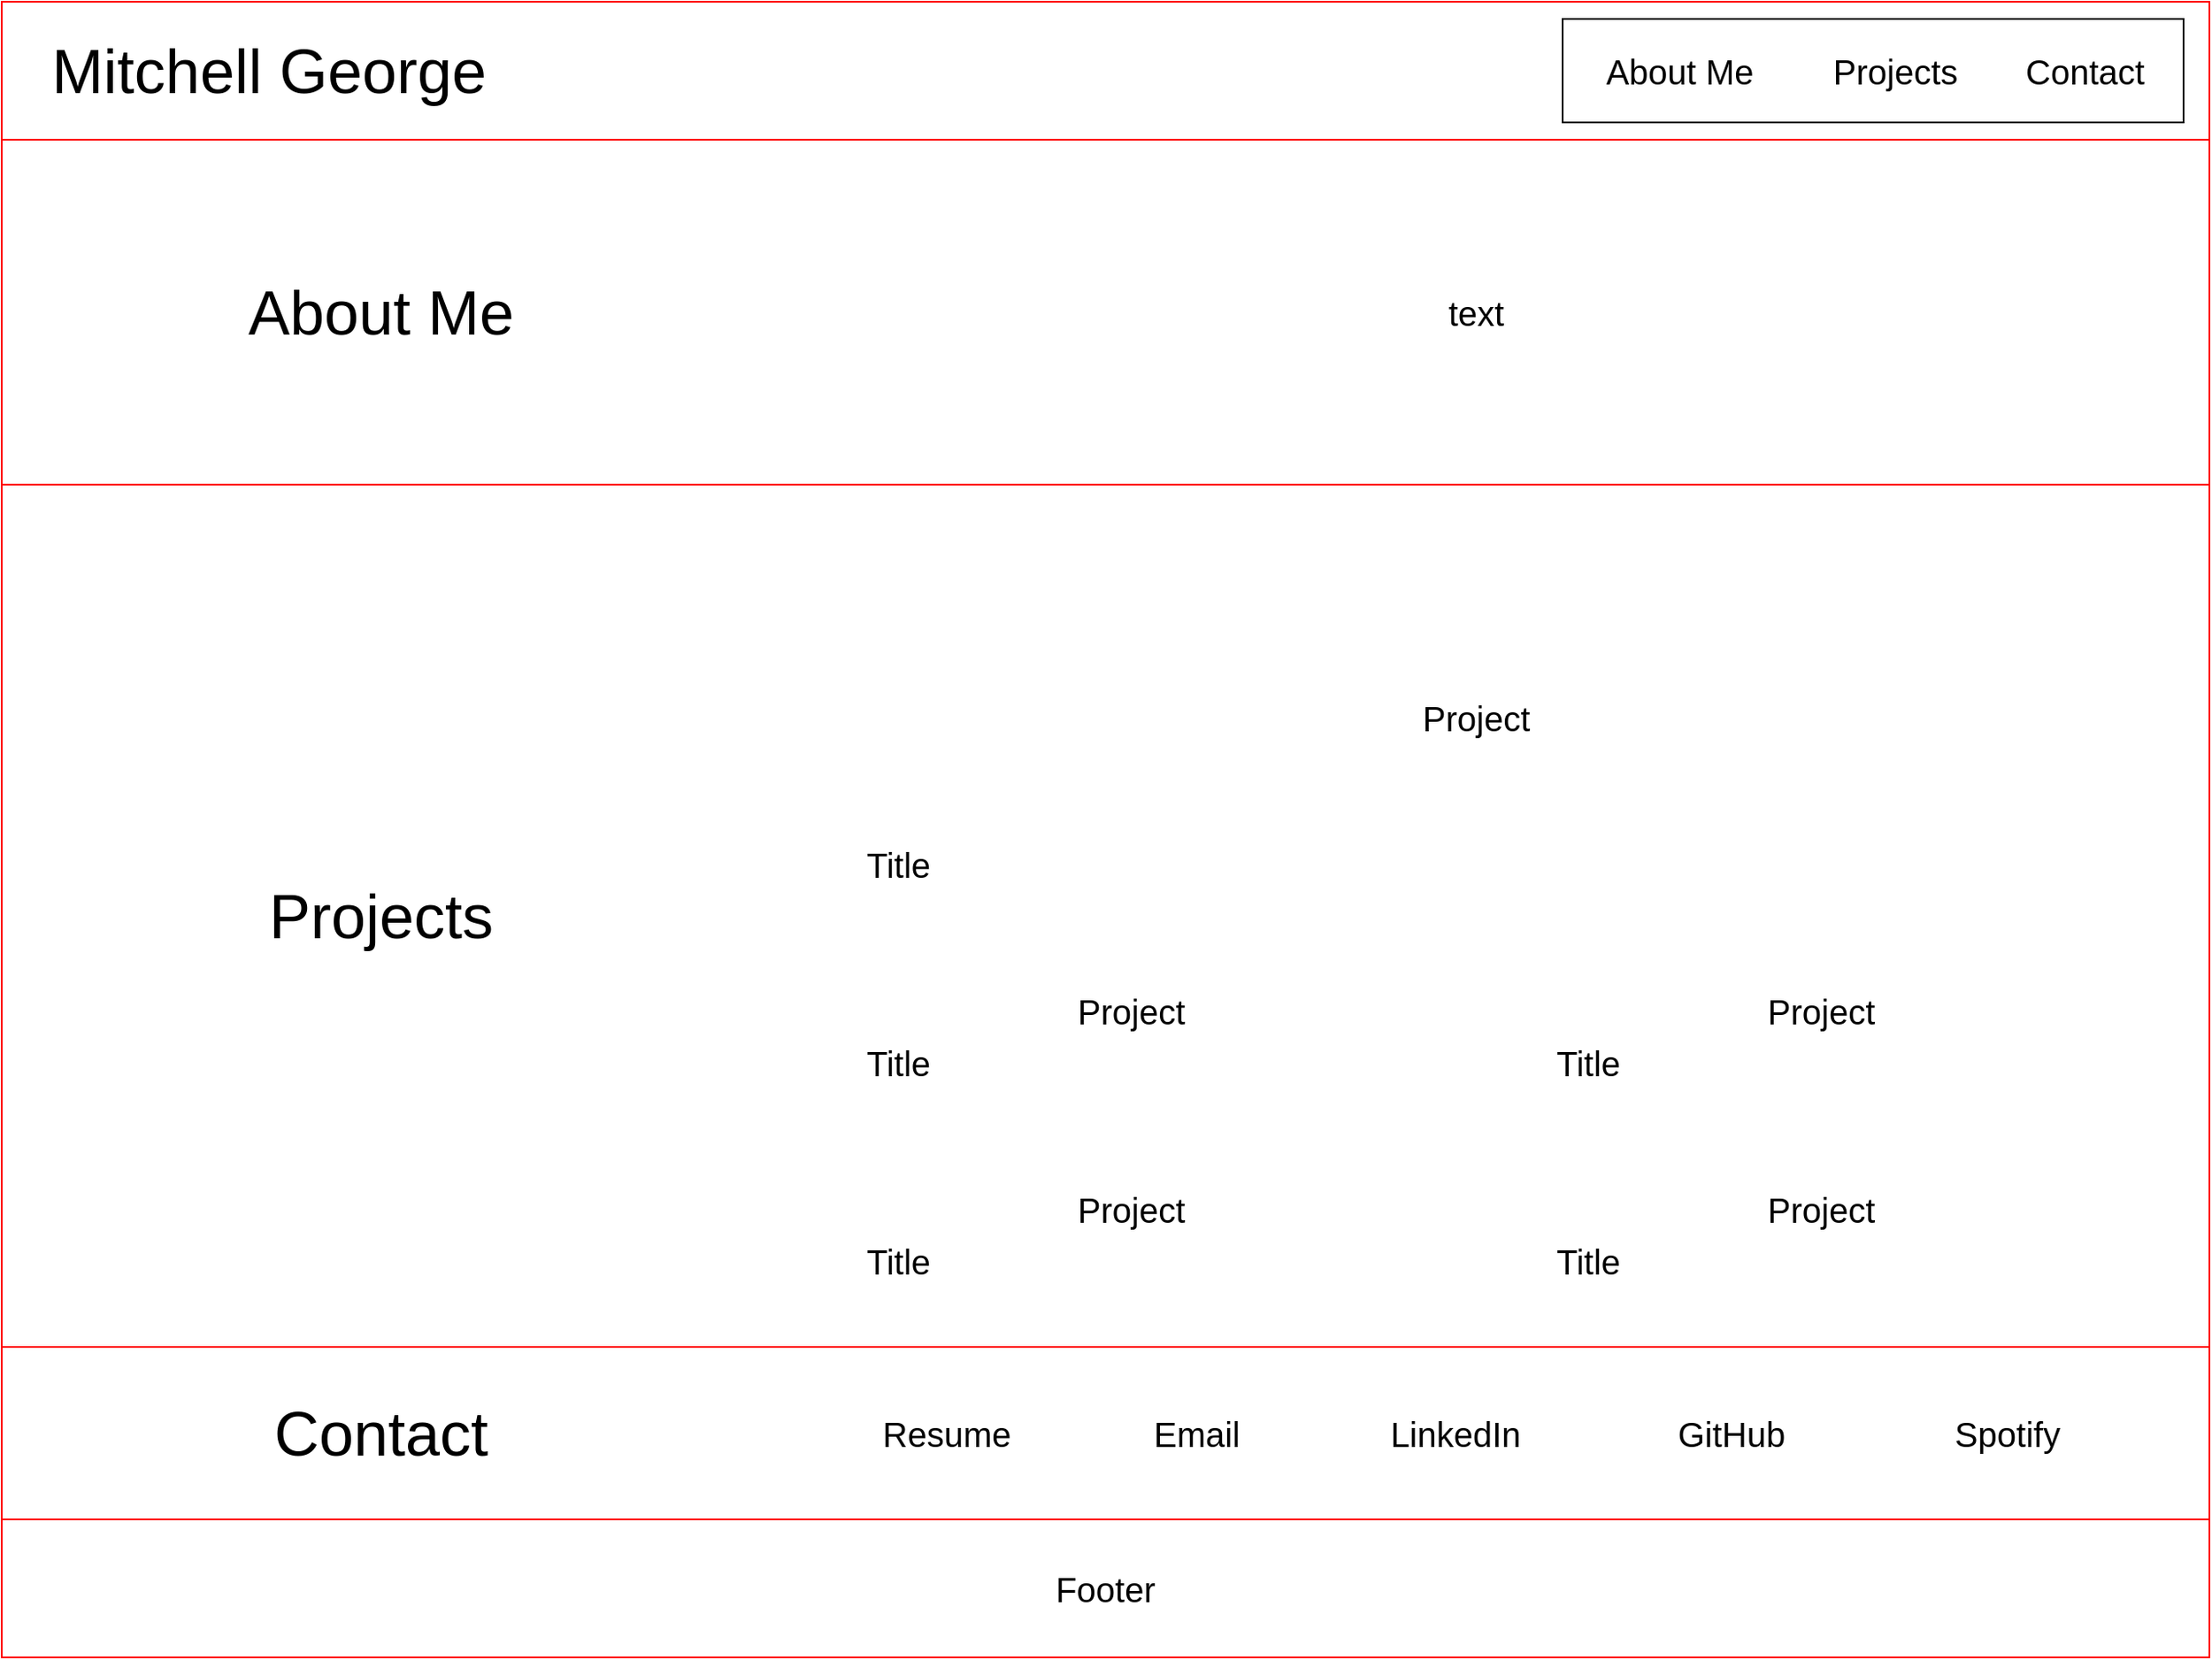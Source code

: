 <mxfile>
    <diagram id="h0gWM__qEogadQGdMKrz" name="Page-1">
        <mxGraphModel dx="1300" dy="1022" grid="1" gridSize="10" guides="1" tooltips="1" connect="1" arrows="1" fold="1" page="0" pageScale="1" pageWidth="850" pageHeight="1100" background="none" math="0" shadow="0">
            <root>
                <mxCell id="0"/>
                <mxCell id="1" parent="0"/>
                <mxCell id="-bhdE2tVJ8x3mW5nTVf4-1" value="" style="rounded=0;whiteSpace=wrap;html=1;strokeColor=#FF0000;fillColor=none;" parent="1" vertex="1">
                    <mxGeometry width="1280" height="80" as="geometry"/>
                </mxCell>
                <mxCell id="2" value="" style="whiteSpace=wrap;html=1;fillColor=none;" vertex="1" parent="1">
                    <mxGeometry x="905" y="10" width="360" height="60" as="geometry"/>
                </mxCell>
                <mxCell id="-bhdE2tVJ8x3mW5nTVf4-2" value="Mitchell George" style="rounded=0;whiteSpace=wrap;html=1;fontSize=36;strokeColor=#FFFFFF;fillColor=none;" parent="1" vertex="1">
                    <mxGeometry x="20" y="15" width="270" height="50" as="geometry"/>
                </mxCell>
                <mxCell id="-bhdE2tVJ8x3mW5nTVf4-3" value="About Me" style="rounded=0;whiteSpace=wrap;html=1;fontSize=20;strokeColor=#FFFFFF;fillColor=none;" parent="1" vertex="1">
                    <mxGeometry x="922.5" y="25" width="100" height="30" as="geometry"/>
                </mxCell>
                <mxCell id="-bhdE2tVJ8x3mW5nTVf4-4" value="Projects" style="rounded=0;whiteSpace=wrap;html=1;fontSize=20;strokeColor=#FFFFFF;fillColor=none;" parent="1" vertex="1">
                    <mxGeometry x="1052.5" y="25" width="90" height="30" as="geometry"/>
                </mxCell>
                <mxCell id="-bhdE2tVJ8x3mW5nTVf4-5" value="Contact" style="rounded=0;whiteSpace=wrap;html=1;fontSize=20;strokeColor=#FFFFFF;fillColor=none;" parent="1" vertex="1">
                    <mxGeometry x="1167.5" y="25" width="80" height="30" as="geometry"/>
                </mxCell>
                <mxCell id="-bhdE2tVJ8x3mW5nTVf4-7" value="" style="rounded=0;whiteSpace=wrap;html=1;fontSize=36;strokeColor=#FF0000;fillColor=none;" parent="1" vertex="1">
                    <mxGeometry y="80" width="1280" height="200" as="geometry"/>
                </mxCell>
                <mxCell id="-bhdE2tVJ8x3mW5nTVf4-8" value="" style="rounded=0;whiteSpace=wrap;html=1;fontSize=36;strokeColor=#FF0000;fillColor=none;" parent="1" vertex="1">
                    <mxGeometry y="280" width="1280" height="500" as="geometry"/>
                </mxCell>
                <mxCell id="-bhdE2tVJ8x3mW5nTVf4-9" value="" style="rounded=0;whiteSpace=wrap;html=1;fontSize=36;strokeColor=#FF0000;fillColor=none;" parent="1" vertex="1">
                    <mxGeometry y="780" width="1280" height="100" as="geometry"/>
                </mxCell>
                <mxCell id="-bhdE2tVJ8x3mW5nTVf4-10" value="Footer" style="rounded=0;whiteSpace=wrap;html=1;strokeColor=#FF0000;fontSize=20;fillColor=none;" parent="1" vertex="1">
                    <mxGeometry y="880" width="1280" height="80" as="geometry"/>
                </mxCell>
                <mxCell id="-bhdE2tVJ8x3mW5nTVf4-11" value="About Me&lt;span style=&quot;color: rgba(0 , 0 , 0 , 0) ; font-family: monospace ; font-size: 0px&quot;&gt;%3CmxGraphModel%3E%3Croot%3E%3CmxCell%20id%3D%220%22%2F%3E%3CmxCell%20id%3D%221%22%20parent%3D%220%22%2F%3E%3CmxCell%20id%3D%222%22%20value%3D%22%22%20style%3D%22rounded%3D0%3BwhiteSpace%3Dwrap%3Bhtml%3D1%3BstrokeColor%3D%23FF0000%3B%22%20vertex%3D%221%22%20parent%3D%221%22%3E%3CmxGeometry%20width%3D%221280%22%20height%3D%2280%22%20as%3D%22geometry%22%2F%3E%3C%2FmxCell%3E%3C%2Froot%3E%3C%2FmxGraphModel%3E&lt;/span&gt;" style="rounded=0;whiteSpace=wrap;html=1;fontSize=36;strokeColor=#FFFFFF;fillColor=none;" parent="1" vertex="1">
                    <mxGeometry x="20" y="100" width="400" height="160" as="geometry"/>
                </mxCell>
                <mxCell id="-bhdE2tVJ8x3mW5nTVf4-12" value="Projects" style="rounded=0;whiteSpace=wrap;html=1;fontSize=36;strokeColor=#FFFFFF;fillColor=none;" parent="1" vertex="1">
                    <mxGeometry x="20" y="300" width="400" height="460" as="geometry"/>
                </mxCell>
                <mxCell id="-bhdE2tVJ8x3mW5nTVf4-13" value="Contact" style="rounded=0;whiteSpace=wrap;html=1;fontSize=36;strokeColor=#FFFFFF;fillColor=none;" parent="1" vertex="1">
                    <mxGeometry x="20" y="800" width="400" height="60" as="geometry"/>
                </mxCell>
                <mxCell id="-bhdE2tVJ8x3mW5nTVf4-14" value="text" style="rounded=0;whiteSpace=wrap;html=1;fontSize=20;strokeColor=#FFFFFF;fillColor=none;" parent="1" vertex="1">
                    <mxGeometry x="450" y="100" width="810" height="160" as="geometry"/>
                </mxCell>
                <mxCell id="-bhdE2tVJ8x3mW5nTVf4-15" value="" style="rounded=0;whiteSpace=wrap;html=1;fontSize=36;strokeColor=#FFFFFF;fillColor=none;" parent="1" vertex="1">
                    <mxGeometry x="450" y="300" width="810" height="460" as="geometry"/>
                </mxCell>
                <mxCell id="-bhdE2tVJ8x3mW5nTVf4-16" value="" style="rounded=0;whiteSpace=wrap;html=1;fontSize=36;strokeColor=#FFFFFF;fillColor=none;" parent="1" vertex="1">
                    <mxGeometry x="450" y="800" width="810" height="60" as="geometry"/>
                </mxCell>
                <mxCell id="-bhdE2tVJ8x3mW5nTVf4-17" value="Project" style="rounded=0;whiteSpace=wrap;html=1;fontSize=20;strokeColor=#FFFFFF;fillColor=none;" parent="1" vertex="1">
                    <mxGeometry x="460" y="535" width="390" height="100" as="geometry"/>
                </mxCell>
                <mxCell id="-bhdE2tVJ8x3mW5nTVf4-18" value="Project" style="rounded=0;whiteSpace=wrap;html=1;fontSize=20;strokeColor=#FFFFFF;fillColor=none;" parent="1" vertex="1">
                    <mxGeometry x="460" y="310" width="790" height="210" as="geometry"/>
                </mxCell>
                <mxCell id="-bhdE2tVJ8x3mW5nTVf4-19" value="Project" style="rounded=0;whiteSpace=wrap;html=1;fontSize=20;strokeColor=#FFFFFF;fillColor=none;" parent="1" vertex="1">
                    <mxGeometry x="860" y="535" width="390" height="100" as="geometry"/>
                </mxCell>
                <mxCell id="-bhdE2tVJ8x3mW5nTVf4-20" value="Project" style="rounded=0;whiteSpace=wrap;html=1;fontSize=20;strokeColor=#FFFFFF;fillColor=none;" parent="1" vertex="1">
                    <mxGeometry x="460" y="650" width="390" height="100" as="geometry"/>
                </mxCell>
                <mxCell id="-bhdE2tVJ8x3mW5nTVf4-21" value="Project" style="rounded=0;whiteSpace=wrap;html=1;fontSize=20;strokeColor=#FFFFFF;fillColor=none;" parent="1" vertex="1">
                    <mxGeometry x="860" y="650" width="390" height="100" as="geometry"/>
                </mxCell>
                <mxCell id="-bhdE2tVJ8x3mW5nTVf4-22" value="Resume" style="rounded=0;whiteSpace=wrap;html=1;fontSize=20;strokeColor=#FFFFFF;fillColor=none;" parent="1" vertex="1">
                    <mxGeometry x="502.5" y="815" width="90" height="30" as="geometry"/>
                </mxCell>
                <mxCell id="-bhdE2tVJ8x3mW5nTVf4-23" value="Email" style="rounded=0;whiteSpace=wrap;html=1;fontSize=20;strokeColor=#FFFFFF;fillColor=none;" parent="1" vertex="1">
                    <mxGeometry x="647.5" y="815" width="90" height="30" as="geometry"/>
                </mxCell>
                <mxCell id="-bhdE2tVJ8x3mW5nTVf4-24" value="LinkedIn&lt;span style=&quot;color: rgba(0 , 0 , 0 , 0) ; font-family: monospace ; font-size: 0px&quot;&gt;%3CmxGraphModel%3E%3Croot%3E%3CmxCell%20id%3D%220%22%2F%3E%3CmxCell%20id%3D%221%22%20parent%3D%220%22%2F%3E%3CmxCell%20id%3D%222%22%20value%3D%22Resume%22%20style%3D%22rounded%3D0%3BwhiteSpace%3Dwrap%3Bhtml%3D1%3BfontSize%3D20%3BstrokeColor%3D%23000000%3B%22%20vertex%3D%221%22%20parent%3D%221%22%3E%3CmxGeometry%20x%3D%22545%22%20y%3D%22815%22%20width%3D%2290%22%20height%3D%2230%22%20as%3D%22geometry%22%2F%3E%3C%2FmxCell%3E%3C%2Froot%3E%3C%2FmxGraphModel%3E&lt;/span&gt;" style="rounded=0;whiteSpace=wrap;html=1;fontSize=20;strokeColor=#FFFFFF;fillColor=none;" parent="1" vertex="1">
                    <mxGeometry x="797.5" y="815" width="90" height="30" as="geometry"/>
                </mxCell>
                <mxCell id="-bhdE2tVJ8x3mW5nTVf4-25" value="GitHub" style="rounded=0;whiteSpace=wrap;html=1;fontSize=20;strokeColor=#FFFFFF;fillColor=none;" parent="1" vertex="1">
                    <mxGeometry x="957.5" y="815" width="90" height="30" as="geometry"/>
                </mxCell>
                <mxCell id="-bhdE2tVJ8x3mW5nTVf4-26" value="Spotify" style="rounded=0;whiteSpace=wrap;html=1;fontSize=20;strokeColor=#FFFFFF;fillColor=none;" parent="1" vertex="1">
                    <mxGeometry x="1117.5" y="815" width="90" height="30" as="geometry"/>
                </mxCell>
                <mxCell id="-bhdE2tVJ8x3mW5nTVf4-27" value="Title" style="rounded=0;whiteSpace=wrap;html=1;fontSize=20;strokeColor=#FFFFFF;fillColor=none;" parent="1" vertex="1">
                    <mxGeometry x="460" y="480" width="120" height="40" as="geometry"/>
                </mxCell>
                <mxCell id="-bhdE2tVJ8x3mW5nTVf4-28" value="Title" style="rounded=0;whiteSpace=wrap;html=1;fontSize=20;strokeColor=#FFFFFF;fillColor=none;" parent="1" vertex="1">
                    <mxGeometry x="460" y="595" width="120" height="40" as="geometry"/>
                </mxCell>
                <mxCell id="-bhdE2tVJ8x3mW5nTVf4-29" value="Title" style="rounded=0;whiteSpace=wrap;html=1;fontSize=20;strokeColor=#FFFFFF;fillColor=none;" parent="1" vertex="1">
                    <mxGeometry x="460" y="710" width="120" height="40" as="geometry"/>
                </mxCell>
                <mxCell id="-bhdE2tVJ8x3mW5nTVf4-30" value="Title" style="rounded=0;whiteSpace=wrap;html=1;fontSize=20;strokeColor=#FFFFFF;fillColor=none;" parent="1" vertex="1">
                    <mxGeometry x="860" y="595" width="120" height="40" as="geometry"/>
                </mxCell>
                <mxCell id="-bhdE2tVJ8x3mW5nTVf4-31" value="Title" style="rounded=0;whiteSpace=wrap;html=1;fontSize=20;strokeColor=#FFFFFF;fillColor=none;" parent="1" vertex="1">
                    <mxGeometry x="860" y="710" width="120" height="40" as="geometry"/>
                </mxCell>
            </root>
        </mxGraphModel>
    </diagram>
</mxfile>